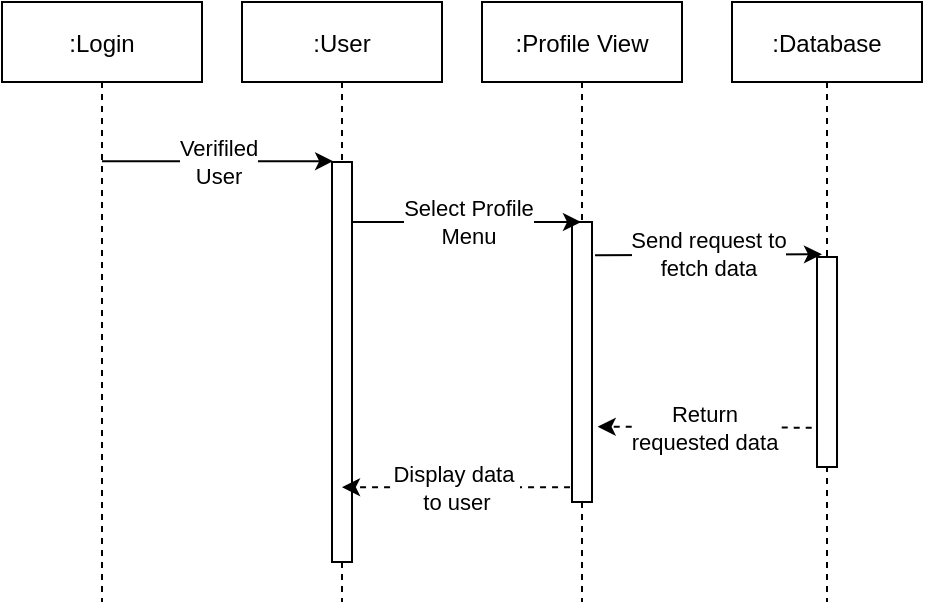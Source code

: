 <mxfile version="15.5.4" type="github"><diagram id="kgpKYQtTHZ0yAKxKKP6v" name="Page-1"><mxGraphModel dx="633" dy="641" grid="1" gridSize="10" guides="1" tooltips="1" connect="1" arrows="1" fold="1" page="1" pageScale="1" pageWidth="850" pageHeight="1100" math="0" shadow="0"><root><mxCell id="0"/><mxCell id="1" parent="0"/><mxCell id="3nuBFxr9cyL0pnOWT2aG-1" value=":Login" style="shape=umlLifeline;perimeter=lifelinePerimeter;container=1;collapsible=0;recursiveResize=0;rounded=0;shadow=0;strokeWidth=1;" parent="1" vertex="1"><mxGeometry x="60" y="80" width="100" height="300" as="geometry"/></mxCell><mxCell id="3nuBFxr9cyL0pnOWT2aG-5" value=":Profile View" style="shape=umlLifeline;perimeter=lifelinePerimeter;container=1;collapsible=0;recursiveResize=0;rounded=0;shadow=0;strokeWidth=1;" parent="1" vertex="1"><mxGeometry x="300" y="80" width="100" height="300" as="geometry"/></mxCell><mxCell id="3nuBFxr9cyL0pnOWT2aG-4" value="" style="points=[];perimeter=orthogonalPerimeter;rounded=0;shadow=0;strokeWidth=1;" parent="3nuBFxr9cyL0pnOWT2aG-5" vertex="1"><mxGeometry x="45" y="110" width="10" height="140" as="geometry"/></mxCell><mxCell id="PDNb-O3QbIa4jeitdmnE-2" value=":User" style="shape=umlLifeline;perimeter=lifelinePerimeter;container=1;collapsible=0;recursiveResize=0;rounded=0;shadow=0;strokeWidth=1;" vertex="1" parent="1"><mxGeometry x="180" y="80" width="100" height="300" as="geometry"/></mxCell><mxCell id="3nuBFxr9cyL0pnOWT2aG-2" value="" style="points=[];perimeter=orthogonalPerimeter;rounded=0;shadow=0;strokeWidth=1;" parent="PDNb-O3QbIa4jeitdmnE-2" vertex="1"><mxGeometry x="45" y="80" width="10" height="200" as="geometry"/></mxCell><mxCell id="PDNb-O3QbIa4jeitdmnE-8" value="Select Profile&lt;br&gt;Menu" style="endArrow=classic;html=1;rounded=0;" edge="1" parent="PDNb-O3QbIa4jeitdmnE-2" target="3nuBFxr9cyL0pnOWT2aG-5"><mxGeometry width="50" height="50" relative="1" as="geometry"><mxPoint x="55" y="110" as="sourcePoint"/><mxPoint x="105" y="60" as="targetPoint"/></mxGeometry></mxCell><mxCell id="PDNb-O3QbIa4jeitdmnE-3" value=":Database" style="shape=umlLifeline;perimeter=lifelinePerimeter;container=1;collapsible=0;recursiveResize=0;rounded=0;shadow=0;strokeWidth=1;" vertex="1" parent="1"><mxGeometry x="425" y="80" width="95" height="300" as="geometry"/></mxCell><mxCell id="3nuBFxr9cyL0pnOWT2aG-6" value="" style="points=[];perimeter=orthogonalPerimeter;rounded=0;shadow=0;strokeWidth=1;" parent="PDNb-O3QbIa4jeitdmnE-3" vertex="1"><mxGeometry x="42.5" y="127.5" width="10" height="105" as="geometry"/></mxCell><mxCell id="PDNb-O3QbIa4jeitdmnE-5" value="Verifiled&lt;br&gt;User" style="endArrow=classic;html=1;rounded=0;entryX=0.057;entryY=-0.002;entryDx=0;entryDy=0;entryPerimeter=0;" edge="1" parent="1" source="3nuBFxr9cyL0pnOWT2aG-1" target="3nuBFxr9cyL0pnOWT2aG-2"><mxGeometry width="50" height="50" relative="1" as="geometry"><mxPoint x="110" y="200" as="sourcePoint"/><mxPoint x="220" y="160" as="targetPoint"/></mxGeometry></mxCell><mxCell id="PDNb-O3QbIa4jeitdmnE-9" value="Send request to&lt;br&gt;fetch data" style="endArrow=classic;html=1;rounded=0;entryX=0.25;entryY=-0.013;entryDx=0;entryDy=0;entryPerimeter=0;exitX=1.152;exitY=0.119;exitDx=0;exitDy=0;exitPerimeter=0;" edge="1" parent="1" source="3nuBFxr9cyL0pnOWT2aG-4" target="3nuBFxr9cyL0pnOWT2aG-6"><mxGeometry width="50" height="50" relative="1" as="geometry"><mxPoint x="360" y="206" as="sourcePoint"/><mxPoint x="450" y="207.5" as="targetPoint"/></mxGeometry></mxCell><mxCell id="PDNb-O3QbIa4jeitdmnE-11" value="Return&lt;br&gt;requested data" style="endArrow=classic;html=1;rounded=0;dashed=1;entryX=1.283;entryY=0.731;entryDx=0;entryDy=0;entryPerimeter=0;exitX=-0.264;exitY=0.813;exitDx=0;exitDy=0;exitPerimeter=0;" edge="1" parent="1" source="3nuBFxr9cyL0pnOWT2aG-6" target="3nuBFxr9cyL0pnOWT2aG-4"><mxGeometry width="50" height="50" relative="1" as="geometry"><mxPoint x="460" y="292" as="sourcePoint"/><mxPoint x="360" y="310" as="targetPoint"/></mxGeometry></mxCell><mxCell id="PDNb-O3QbIa4jeitdmnE-12" value="Display data&amp;nbsp;&lt;br&gt;to user" style="endArrow=classic;html=1;rounded=0;dashed=1;exitX=-0.097;exitY=0.947;exitDx=0;exitDy=0;exitPerimeter=0;" edge="1" parent="1" source="3nuBFxr9cyL0pnOWT2aG-4" target="PDNb-O3QbIa4jeitdmnE-2"><mxGeometry width="50" height="50" relative="1" as="geometry"><mxPoint x="270" y="320" as="sourcePoint"/><mxPoint x="320" y="270" as="targetPoint"/></mxGeometry></mxCell></root></mxGraphModel></diagram></mxfile>